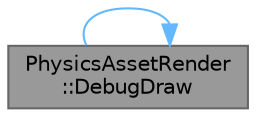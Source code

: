 digraph "PhysicsAssetRender::DebugDraw"
{
 // INTERACTIVE_SVG=YES
 // LATEX_PDF_SIZE
  bgcolor="transparent";
  edge [fontname=Helvetica,fontsize=10,labelfontname=Helvetica,labelfontsize=10];
  node [fontname=Helvetica,fontsize=10,shape=box,height=0.2,width=0.4];
  rankdir="LR";
  Node1 [id="Node000001",label="PhysicsAssetRender\l::DebugDraw",height=0.2,width=0.4,color="gray40", fillcolor="grey60", style="filled", fontcolor="black",tooltip="Debug draw Physics Asset bodies and constraints using the default callbacks."];
  Node1 -> Node1 [id="edge1_Node000001_Node000001",color="steelblue1",style="solid",tooltip=" "];
}
